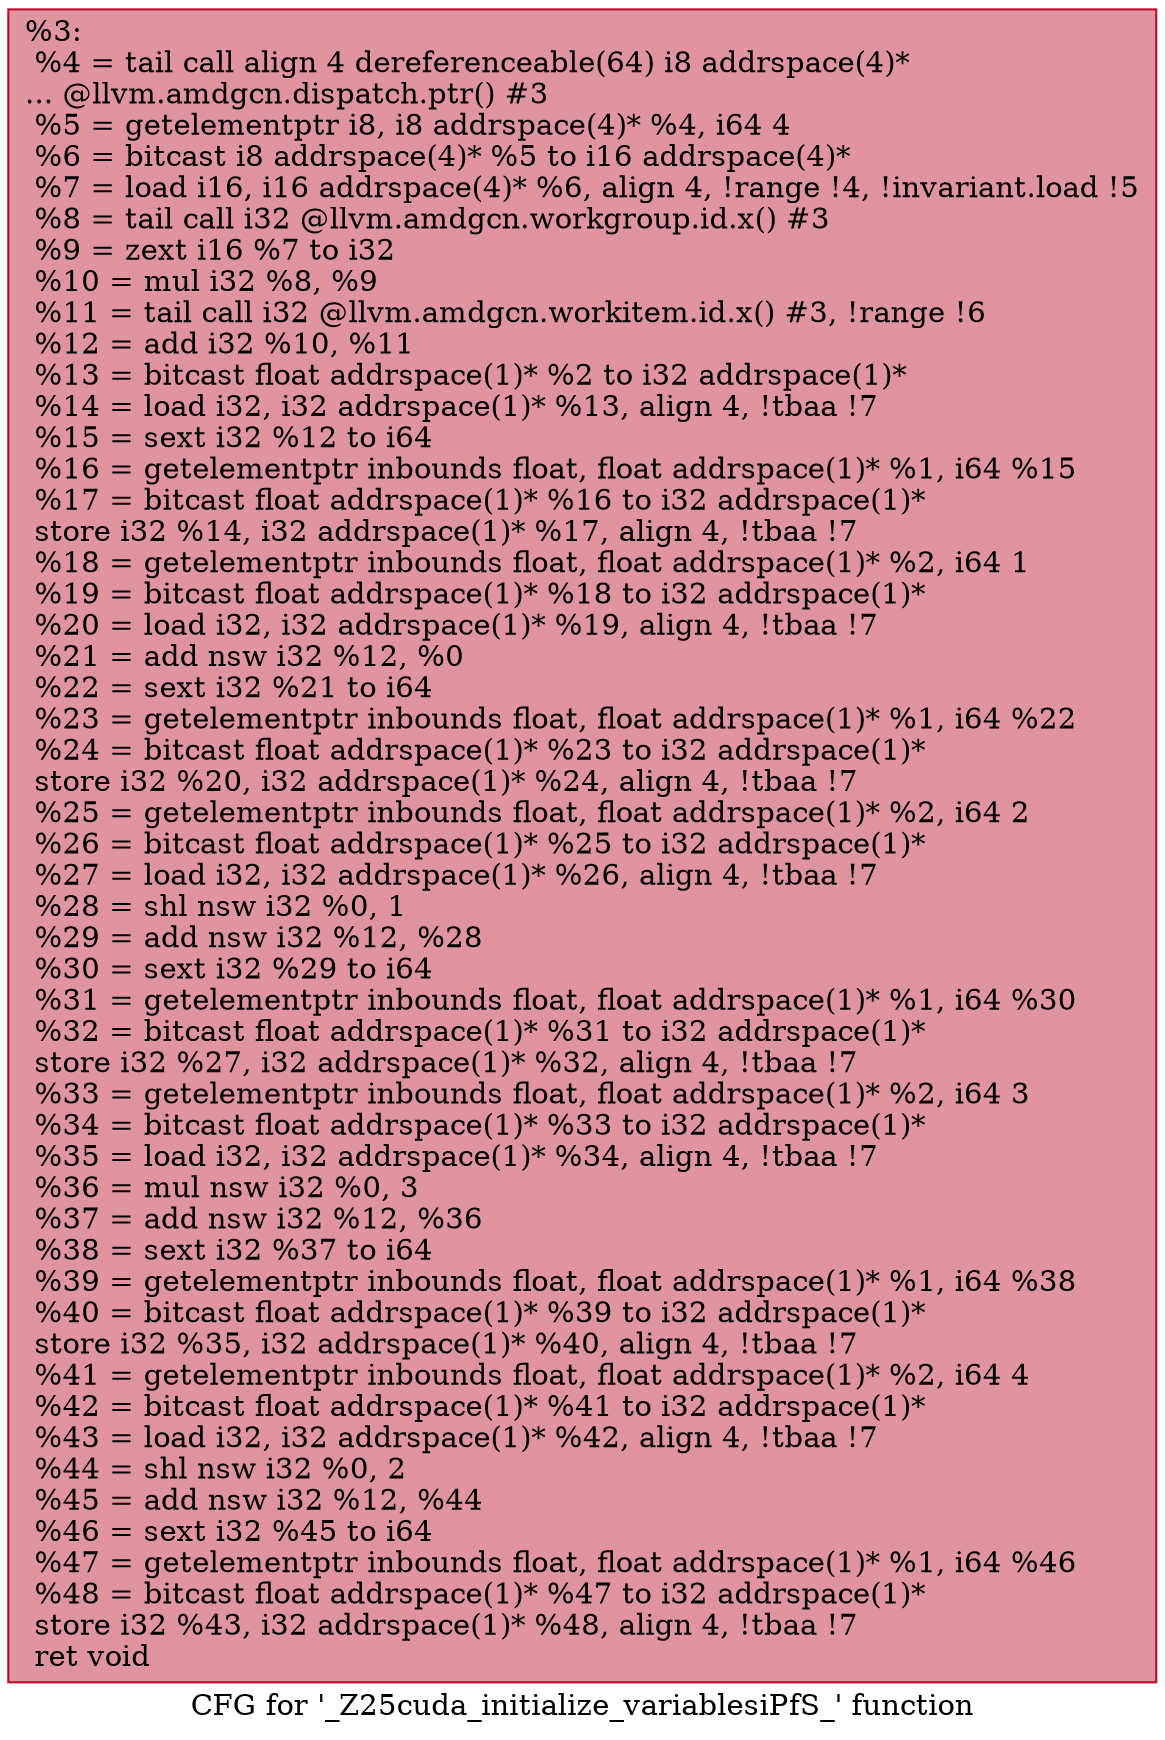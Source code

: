 digraph "CFG for '_Z25cuda_initialize_variablesiPfS_' function" {
	label="CFG for '_Z25cuda_initialize_variablesiPfS_' function";

	Node0x55bbb55be570 [shape=record,color="#b70d28ff", style=filled, fillcolor="#b70d2870",label="{%3:\l  %4 = tail call align 4 dereferenceable(64) i8 addrspace(4)*\l... @llvm.amdgcn.dispatch.ptr() #3\l  %5 = getelementptr i8, i8 addrspace(4)* %4, i64 4\l  %6 = bitcast i8 addrspace(4)* %5 to i16 addrspace(4)*\l  %7 = load i16, i16 addrspace(4)* %6, align 4, !range !4, !invariant.load !5\l  %8 = tail call i32 @llvm.amdgcn.workgroup.id.x() #3\l  %9 = zext i16 %7 to i32\l  %10 = mul i32 %8, %9\l  %11 = tail call i32 @llvm.amdgcn.workitem.id.x() #3, !range !6\l  %12 = add i32 %10, %11\l  %13 = bitcast float addrspace(1)* %2 to i32 addrspace(1)*\l  %14 = load i32, i32 addrspace(1)* %13, align 4, !tbaa !7\l  %15 = sext i32 %12 to i64\l  %16 = getelementptr inbounds float, float addrspace(1)* %1, i64 %15\l  %17 = bitcast float addrspace(1)* %16 to i32 addrspace(1)*\l  store i32 %14, i32 addrspace(1)* %17, align 4, !tbaa !7\l  %18 = getelementptr inbounds float, float addrspace(1)* %2, i64 1\l  %19 = bitcast float addrspace(1)* %18 to i32 addrspace(1)*\l  %20 = load i32, i32 addrspace(1)* %19, align 4, !tbaa !7\l  %21 = add nsw i32 %12, %0\l  %22 = sext i32 %21 to i64\l  %23 = getelementptr inbounds float, float addrspace(1)* %1, i64 %22\l  %24 = bitcast float addrspace(1)* %23 to i32 addrspace(1)*\l  store i32 %20, i32 addrspace(1)* %24, align 4, !tbaa !7\l  %25 = getelementptr inbounds float, float addrspace(1)* %2, i64 2\l  %26 = bitcast float addrspace(1)* %25 to i32 addrspace(1)*\l  %27 = load i32, i32 addrspace(1)* %26, align 4, !tbaa !7\l  %28 = shl nsw i32 %0, 1\l  %29 = add nsw i32 %12, %28\l  %30 = sext i32 %29 to i64\l  %31 = getelementptr inbounds float, float addrspace(1)* %1, i64 %30\l  %32 = bitcast float addrspace(1)* %31 to i32 addrspace(1)*\l  store i32 %27, i32 addrspace(1)* %32, align 4, !tbaa !7\l  %33 = getelementptr inbounds float, float addrspace(1)* %2, i64 3\l  %34 = bitcast float addrspace(1)* %33 to i32 addrspace(1)*\l  %35 = load i32, i32 addrspace(1)* %34, align 4, !tbaa !7\l  %36 = mul nsw i32 %0, 3\l  %37 = add nsw i32 %12, %36\l  %38 = sext i32 %37 to i64\l  %39 = getelementptr inbounds float, float addrspace(1)* %1, i64 %38\l  %40 = bitcast float addrspace(1)* %39 to i32 addrspace(1)*\l  store i32 %35, i32 addrspace(1)* %40, align 4, !tbaa !7\l  %41 = getelementptr inbounds float, float addrspace(1)* %2, i64 4\l  %42 = bitcast float addrspace(1)* %41 to i32 addrspace(1)*\l  %43 = load i32, i32 addrspace(1)* %42, align 4, !tbaa !7\l  %44 = shl nsw i32 %0, 2\l  %45 = add nsw i32 %12, %44\l  %46 = sext i32 %45 to i64\l  %47 = getelementptr inbounds float, float addrspace(1)* %1, i64 %46\l  %48 = bitcast float addrspace(1)* %47 to i32 addrspace(1)*\l  store i32 %43, i32 addrspace(1)* %48, align 4, !tbaa !7\l  ret void\l}"];
}
